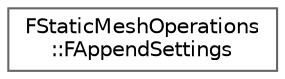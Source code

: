 digraph "Graphical Class Hierarchy"
{
 // INTERACTIVE_SVG=YES
 // LATEX_PDF_SIZE
  bgcolor="transparent";
  edge [fontname=Helvetica,fontsize=10,labelfontname=Helvetica,labelfontsize=10];
  node [fontname=Helvetica,fontsize=10,shape=box,height=0.2,width=0.4];
  rankdir="LR";
  Node0 [id="Node000000",label="FStaticMeshOperations\l::FAppendSettings",height=0.2,width=0.4,color="grey40", fillcolor="white", style="filled",URL="$d4/dbc/structFStaticMeshOperations_1_1FAppendSettings.html",tooltip=" "];
}
